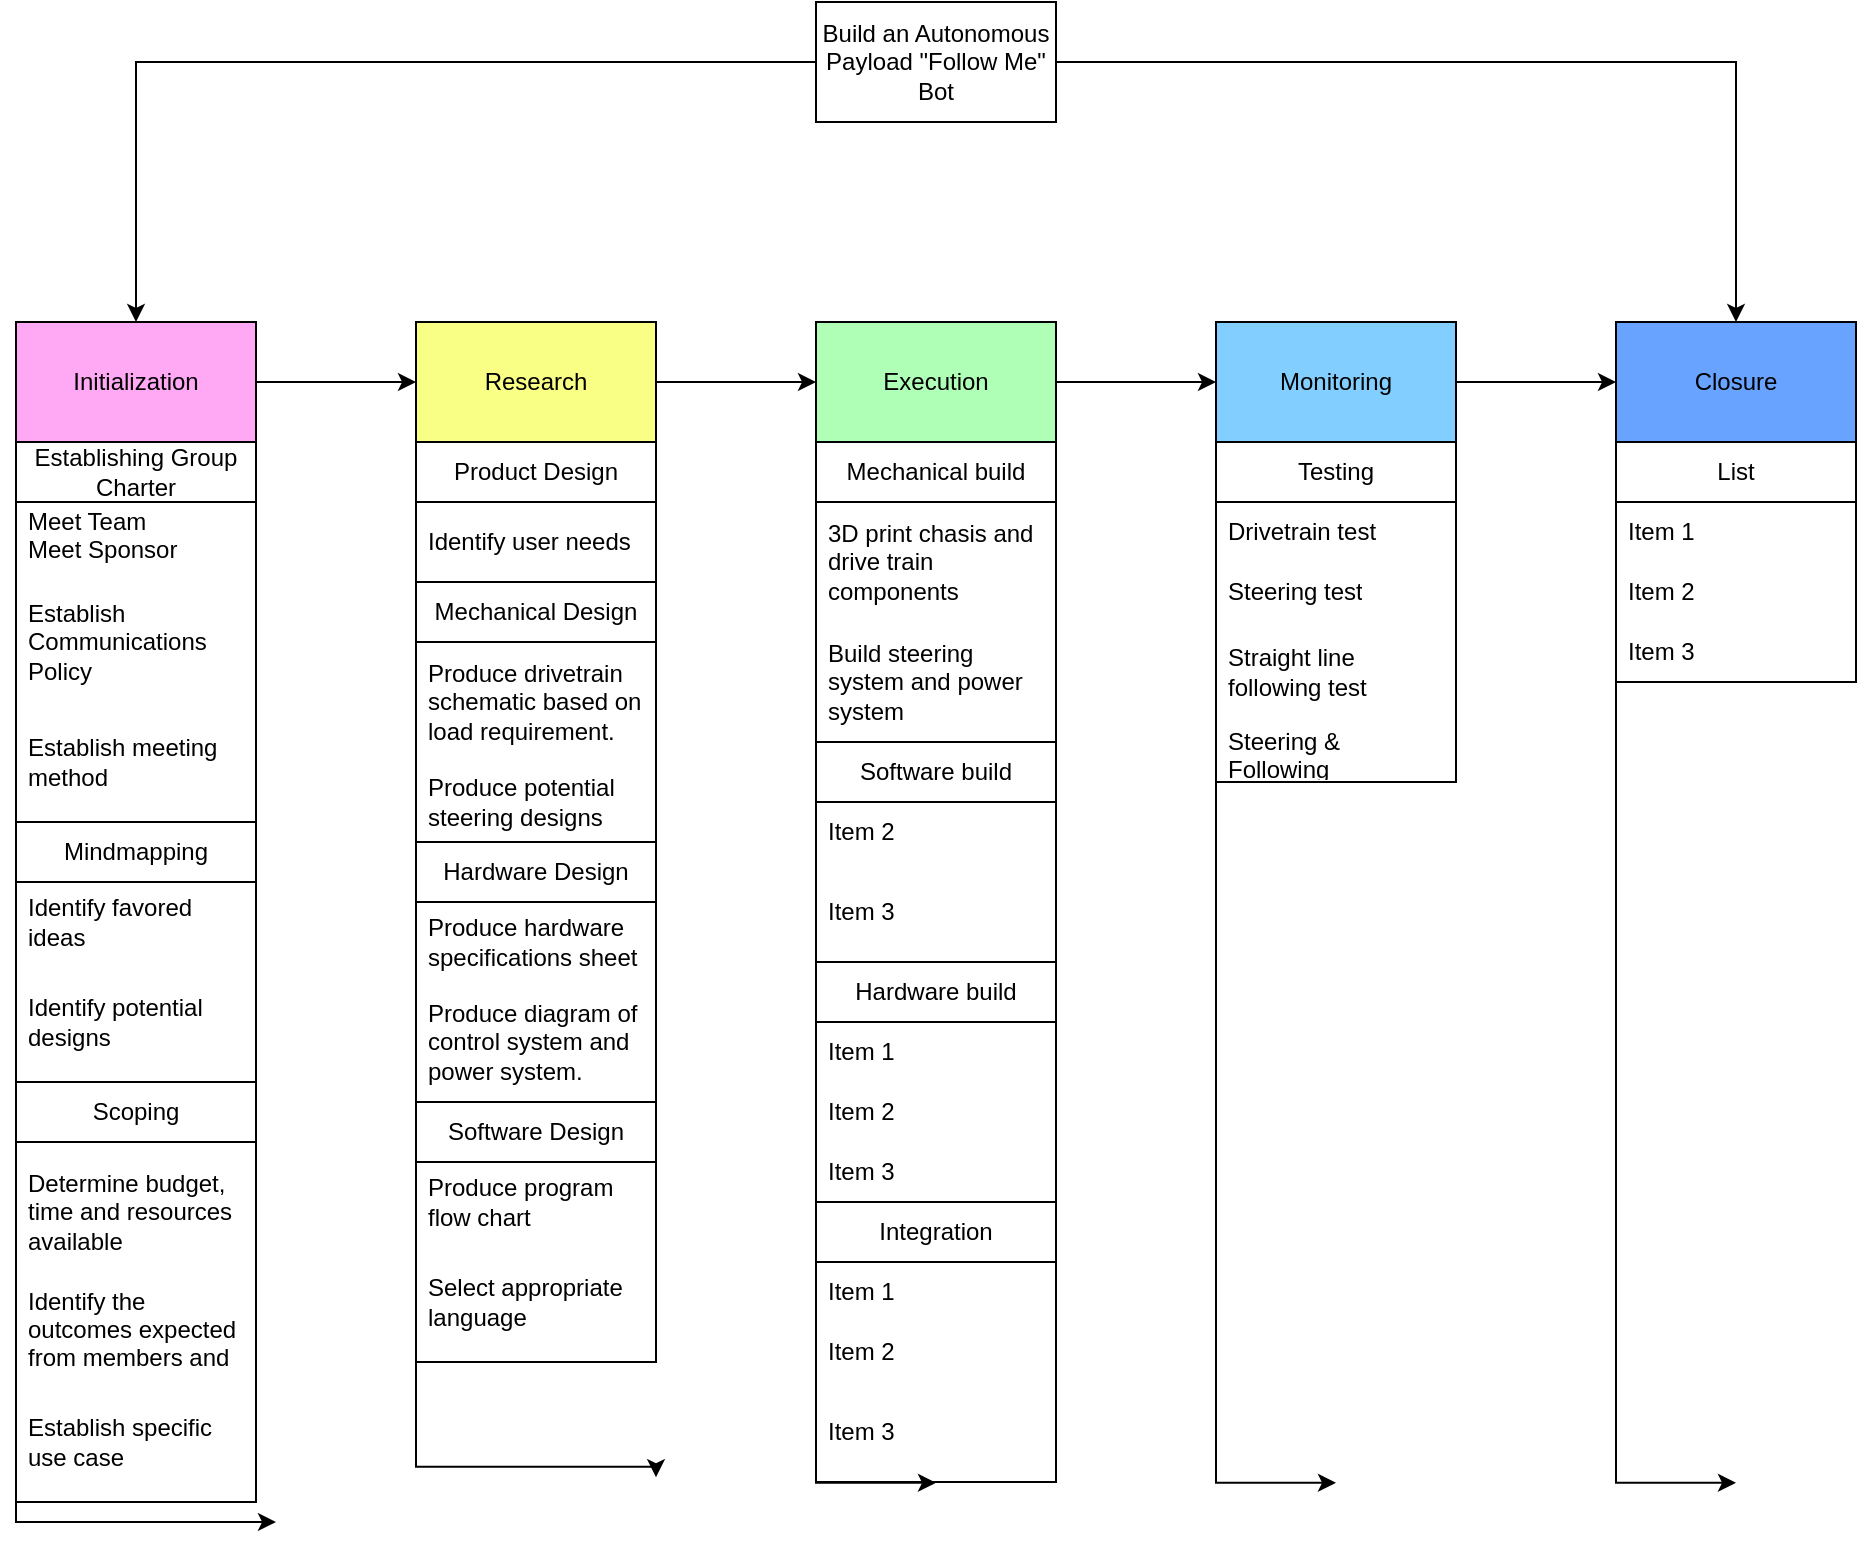 <mxfile version="27.1.1">
  <diagram name="Page-1" id="sMqCAqLALSPTstq_CGC4">
    <mxGraphModel dx="1973" dy="710" grid="1" gridSize="10" guides="1" tooltips="1" connect="1" arrows="1" fold="1" page="1" pageScale="1" pageWidth="850" pageHeight="1100" math="0" shadow="0">
      <root>
        <mxCell id="0" />
        <mxCell id="1" parent="0" />
        <mxCell id="hAxj5La1zIxjFtSovUvo-46" style="edgeStyle=orthogonalEdgeStyle;rounded=0;orthogonalLoop=1;jettySize=auto;html=1;entryX=0.5;entryY=0;entryDx=0;entryDy=0;" parent="1" source="hAxj5La1zIxjFtSovUvo-2" target="hAxj5La1zIxjFtSovUvo-3" edge="1">
          <mxGeometry relative="1" as="geometry" />
        </mxCell>
        <mxCell id="hAxj5La1zIxjFtSovUvo-47" style="edgeStyle=orthogonalEdgeStyle;rounded=0;orthogonalLoop=1;jettySize=auto;html=1;" parent="1" source="hAxj5La1zIxjFtSovUvo-2" target="hAxj5La1zIxjFtSovUvo-10" edge="1">
          <mxGeometry relative="1" as="geometry" />
        </mxCell>
        <mxCell id="hAxj5La1zIxjFtSovUvo-2" value="Build an Autonomous Payload &quot;Follow Me&quot; Bot" style="rounded=0;whiteSpace=wrap;html=1;" parent="1" vertex="1">
          <mxGeometry x="-390" y="90" width="120" height="60" as="geometry" />
        </mxCell>
        <mxCell id="hAxj5La1zIxjFtSovUvo-5" value="" style="edgeStyle=orthogonalEdgeStyle;rounded=0;orthogonalLoop=1;jettySize=auto;html=1;" parent="1" source="hAxj5La1zIxjFtSovUvo-3" target="hAxj5La1zIxjFtSovUvo-4" edge="1">
          <mxGeometry relative="1" as="geometry" />
        </mxCell>
        <mxCell id="hAxj5La1zIxjFtSovUvo-15" style="edgeStyle=orthogonalEdgeStyle;rounded=0;orthogonalLoop=1;jettySize=auto;html=1;" parent="1" source="hAxj5La1zIxjFtSovUvo-3" edge="1">
          <mxGeometry relative="1" as="geometry">
            <mxPoint x="-660" y="850" as="targetPoint" />
            <Array as="points">
              <mxPoint x="-790" y="850" />
              <mxPoint x="-670" y="850" />
            </Array>
          </mxGeometry>
        </mxCell>
        <mxCell id="hAxj5La1zIxjFtSovUvo-3" value="Initialization" style="rounded=0;whiteSpace=wrap;html=1;fillColor=#FFA9F4;" parent="1" vertex="1">
          <mxGeometry x="-790" y="250" width="120" height="60" as="geometry" />
        </mxCell>
        <mxCell id="hAxj5La1zIxjFtSovUvo-7" value="" style="edgeStyle=orthogonalEdgeStyle;rounded=0;orthogonalLoop=1;jettySize=auto;html=1;" parent="1" source="hAxj5La1zIxjFtSovUvo-4" target="hAxj5La1zIxjFtSovUvo-6" edge="1">
          <mxGeometry relative="1" as="geometry" />
        </mxCell>
        <mxCell id="hAxj5La1zIxjFtSovUvo-4" value="Research" style="rounded=0;whiteSpace=wrap;html=1;fillColor=#F9FF84;" parent="1" vertex="1">
          <mxGeometry x="-590" y="250" width="120" height="60" as="geometry" />
        </mxCell>
        <mxCell id="hAxj5La1zIxjFtSovUvo-9" value="" style="edgeStyle=orthogonalEdgeStyle;rounded=0;orthogonalLoop=1;jettySize=auto;html=1;" parent="1" source="hAxj5La1zIxjFtSovUvo-6" target="hAxj5La1zIxjFtSovUvo-8" edge="1">
          <mxGeometry relative="1" as="geometry" />
        </mxCell>
        <mxCell id="hAxj5La1zIxjFtSovUvo-6" value="Execution" style="rounded=0;whiteSpace=wrap;html=1;fillColor=#AFFFB6;" parent="1" vertex="1">
          <mxGeometry x="-390" y="250" width="120" height="60" as="geometry" />
        </mxCell>
        <mxCell id="hAxj5La1zIxjFtSovUvo-11" value="" style="edgeStyle=orthogonalEdgeStyle;rounded=0;orthogonalLoop=1;jettySize=auto;html=1;" parent="1" source="hAxj5La1zIxjFtSovUvo-8" target="hAxj5La1zIxjFtSovUvo-10" edge="1">
          <mxGeometry relative="1" as="geometry" />
        </mxCell>
        <mxCell id="hAxj5La1zIxjFtSovUvo-8" value="Monitoring" style="rounded=0;whiteSpace=wrap;html=1;fillColor=#82CEFF;" parent="1" vertex="1">
          <mxGeometry x="-190" y="250" width="120" height="60" as="geometry" />
        </mxCell>
        <mxCell id="hAxj5La1zIxjFtSovUvo-10" value="Closure" style="rounded=0;whiteSpace=wrap;html=1;fillColor=#68A3FF;strokeColor=#000000;" parent="1" vertex="1">
          <mxGeometry x="10" y="250" width="120" height="60" as="geometry" />
        </mxCell>
        <mxCell id="hAxj5La1zIxjFtSovUvo-16" value="Establishing Group Charter" style="swimlane;fontStyle=0;childLayout=stackLayout;horizontal=1;startSize=30;horizontalStack=0;resizeParent=1;resizeParentMax=0;resizeLast=0;collapsible=1;marginBottom=0;whiteSpace=wrap;html=1;" parent="1" vertex="1">
          <mxGeometry x="-790" y="310" width="120" height="190" as="geometry">
            <mxRectangle x="-790" y="310" width="60" height="30" as="alternateBounds" />
          </mxGeometry>
        </mxCell>
        <mxCell id="hAxj5La1zIxjFtSovUvo-17" value="Meet Team&lt;div&gt;Meet Sponsor&amp;nbsp;&lt;/div&gt;&lt;div&gt;&lt;br&gt;&lt;/div&gt;" style="text;strokeColor=none;fillColor=none;align=left;verticalAlign=middle;spacingLeft=4;spacingRight=4;overflow=hidden;points=[[0,0.5],[1,0.5]];portConstraint=eastwest;rotatable=0;whiteSpace=wrap;html=1;" parent="hAxj5La1zIxjFtSovUvo-16" vertex="1">
          <mxGeometry y="30" width="120" height="40" as="geometry" />
        </mxCell>
        <mxCell id="hAxj5La1zIxjFtSovUvo-49" value="&lt;div&gt;Establish Communications Policy&lt;/div&gt;" style="text;strokeColor=none;fillColor=none;align=left;verticalAlign=middle;spacingLeft=4;spacingRight=4;overflow=hidden;points=[[0,0.5],[1,0.5]];portConstraint=eastwest;rotatable=0;whiteSpace=wrap;html=1;" parent="hAxj5La1zIxjFtSovUvo-16" vertex="1">
          <mxGeometry y="70" width="120" height="60" as="geometry" />
        </mxCell>
        <mxCell id="hAxj5La1zIxjFtSovUvo-51" value="Establish meeting method" style="text;strokeColor=none;fillColor=none;align=left;verticalAlign=middle;spacingLeft=4;spacingRight=4;overflow=hidden;points=[[0,0.5],[1,0.5]];portConstraint=eastwest;rotatable=0;whiteSpace=wrap;html=1;" parent="hAxj5La1zIxjFtSovUvo-16" vertex="1">
          <mxGeometry y="130" width="120" height="60" as="geometry" />
        </mxCell>
        <mxCell id="hAxj5La1zIxjFtSovUvo-22" value="Product Design" style="swimlane;fontStyle=0;childLayout=stackLayout;horizontal=1;startSize=30;horizontalStack=0;resizeParent=1;resizeParentMax=0;resizeLast=0;collapsible=1;marginBottom=0;whiteSpace=wrap;html=1;" parent="1" vertex="1">
          <mxGeometry x="-590" y="310" width="120" height="460" as="geometry">
            <mxRectangle x="-590" y="310" width="120" height="30" as="alternateBounds" />
          </mxGeometry>
        </mxCell>
        <mxCell id="4RKLR0kid2qJZf8hat2o-6" value="Identify user needs" style="text;strokeColor=none;fillColor=none;align=left;verticalAlign=middle;spacingLeft=4;spacingRight=4;overflow=hidden;points=[[0,0.5],[1,0.5]];portConstraint=eastwest;rotatable=0;whiteSpace=wrap;html=1;" parent="hAxj5La1zIxjFtSovUvo-22" vertex="1">
          <mxGeometry y="30" width="120" height="40" as="geometry" />
        </mxCell>
        <mxCell id="hAxj5La1zIxjFtSovUvo-61" value="Mechanical Design" style="swimlane;fontStyle=0;childLayout=stackLayout;horizontal=1;startSize=30;horizontalStack=0;resizeParent=1;resizeParentMax=0;resizeLast=0;collapsible=1;marginBottom=0;whiteSpace=wrap;html=1;" parent="hAxj5La1zIxjFtSovUvo-22" vertex="1">
          <mxGeometry y="70" width="120" height="130" as="geometry">
            <mxRectangle x="-790" y="310" width="60" height="30" as="alternateBounds" />
          </mxGeometry>
        </mxCell>
        <mxCell id="hAxj5La1zIxjFtSovUvo-62" value="Produce drivetrain schematic based on load requirement." style="text;strokeColor=none;fillColor=none;align=left;verticalAlign=middle;spacingLeft=4;spacingRight=4;overflow=hidden;points=[[0,0.5],[1,0.5]];portConstraint=eastwest;rotatable=0;whiteSpace=wrap;html=1;" parent="hAxj5La1zIxjFtSovUvo-61" vertex="1">
          <mxGeometry y="30" width="120" height="60" as="geometry" />
        </mxCell>
        <mxCell id="hAxj5La1zIxjFtSovUvo-63" value="Produce potential steering designs&amp;nbsp;" style="text;strokeColor=none;fillColor=none;align=left;verticalAlign=middle;spacingLeft=4;spacingRight=4;overflow=hidden;points=[[0,0.5],[1,0.5]];portConstraint=eastwest;rotatable=0;whiteSpace=wrap;html=1;" parent="hAxj5La1zIxjFtSovUvo-61" vertex="1">
          <mxGeometry y="90" width="120" height="40" as="geometry" />
        </mxCell>
        <mxCell id="hAxj5La1zIxjFtSovUvo-68" value="Hardware Design" style="swimlane;fontStyle=0;childLayout=stackLayout;horizontal=1;startSize=30;horizontalStack=0;resizeParent=1;resizeParentMax=0;resizeLast=0;collapsible=1;marginBottom=0;whiteSpace=wrap;html=1;" parent="hAxj5La1zIxjFtSovUvo-22" vertex="1">
          <mxGeometry y="200" width="120" height="130" as="geometry">
            <mxRectangle x="-790" y="310" width="60" height="30" as="alternateBounds" />
          </mxGeometry>
        </mxCell>
        <mxCell id="hAxj5La1zIxjFtSovUvo-69" value="Produce hardware specifications sheet" style="text;strokeColor=none;fillColor=none;align=left;verticalAlign=middle;spacingLeft=4;spacingRight=4;overflow=hidden;points=[[0,0.5],[1,0.5]];portConstraint=eastwest;rotatable=0;whiteSpace=wrap;html=1;" parent="hAxj5La1zIxjFtSovUvo-68" vertex="1">
          <mxGeometry y="30" width="120" height="40" as="geometry" />
        </mxCell>
        <mxCell id="hAxj5La1zIxjFtSovUvo-70" value="Produce diagram of control system and power system.&amp;nbsp;" style="text;strokeColor=none;fillColor=none;align=left;verticalAlign=middle;spacingLeft=4;spacingRight=4;overflow=hidden;points=[[0,0.5],[1,0.5]];portConstraint=eastwest;rotatable=0;whiteSpace=wrap;html=1;" parent="hAxj5La1zIxjFtSovUvo-68" vertex="1">
          <mxGeometry y="70" width="120" height="60" as="geometry" />
        </mxCell>
        <mxCell id="hAxj5La1zIxjFtSovUvo-71" value="Software Design" style="swimlane;fontStyle=0;childLayout=stackLayout;horizontal=1;startSize=30;horizontalStack=0;resizeParent=1;resizeParentMax=0;resizeLast=0;collapsible=1;marginBottom=0;whiteSpace=wrap;html=1;" parent="hAxj5La1zIxjFtSovUvo-22" vertex="1">
          <mxGeometry y="330" width="120" height="130" as="geometry">
            <mxRectangle x="-790" y="310" width="60" height="30" as="alternateBounds" />
          </mxGeometry>
        </mxCell>
        <mxCell id="hAxj5La1zIxjFtSovUvo-72" value="Produce program flow chart" style="text;strokeColor=none;fillColor=none;align=left;verticalAlign=middle;spacingLeft=4;spacingRight=4;overflow=hidden;points=[[0,0.5],[1,0.5]];portConstraint=eastwest;rotatable=0;whiteSpace=wrap;html=1;" parent="hAxj5La1zIxjFtSovUvo-71" vertex="1">
          <mxGeometry y="30" width="120" height="40" as="geometry" />
        </mxCell>
        <mxCell id="hAxj5La1zIxjFtSovUvo-73" value="Select appropriate language&amp;nbsp;" style="text;strokeColor=none;fillColor=none;align=left;verticalAlign=middle;spacingLeft=4;spacingRight=4;overflow=hidden;points=[[0,0.5],[1,0.5]];portConstraint=eastwest;rotatable=0;whiteSpace=wrap;html=1;" parent="hAxj5La1zIxjFtSovUvo-71" vertex="1">
          <mxGeometry y="70" width="120" height="60" as="geometry" />
        </mxCell>
        <mxCell id="hAxj5La1zIxjFtSovUvo-26" value="Hardware build" style="swimlane;fontStyle=0;childLayout=stackLayout;horizontal=1;startSize=30;horizontalStack=0;resizeParent=1;resizeParentMax=0;resizeLast=0;collapsible=1;marginBottom=0;whiteSpace=wrap;html=1;" parent="1" vertex="1">
          <mxGeometry x="-390" y="570" width="120" height="120" as="geometry">
            <mxRectangle x="-390" y="550" width="120" height="30" as="alternateBounds" />
          </mxGeometry>
        </mxCell>
        <mxCell id="hAxj5La1zIxjFtSovUvo-27" value="Item 1" style="text;strokeColor=none;fillColor=none;align=left;verticalAlign=middle;spacingLeft=4;spacingRight=4;overflow=hidden;points=[[0,0.5],[1,0.5]];portConstraint=eastwest;rotatable=0;whiteSpace=wrap;html=1;" parent="hAxj5La1zIxjFtSovUvo-26" vertex="1">
          <mxGeometry y="30" width="120" height="30" as="geometry" />
        </mxCell>
        <mxCell id="hAxj5La1zIxjFtSovUvo-28" value="Item 2" style="text;strokeColor=none;fillColor=none;align=left;verticalAlign=middle;spacingLeft=4;spacingRight=4;overflow=hidden;points=[[0,0.5],[1,0.5]];portConstraint=eastwest;rotatable=0;whiteSpace=wrap;html=1;" parent="hAxj5La1zIxjFtSovUvo-26" vertex="1">
          <mxGeometry y="60" width="120" height="30" as="geometry" />
        </mxCell>
        <mxCell id="hAxj5La1zIxjFtSovUvo-29" value="Item 3" style="text;strokeColor=none;fillColor=none;align=left;verticalAlign=middle;spacingLeft=4;spacingRight=4;overflow=hidden;points=[[0,0.5],[1,0.5]];portConstraint=eastwest;rotatable=0;whiteSpace=wrap;html=1;" parent="hAxj5La1zIxjFtSovUvo-26" vertex="1">
          <mxGeometry y="90" width="120" height="30" as="geometry" />
        </mxCell>
        <mxCell id="hAxj5La1zIxjFtSovUvo-34" style="edgeStyle=orthogonalEdgeStyle;rounded=0;orthogonalLoop=1;jettySize=auto;html=1;fontStyle=0" parent="1" edge="1">
          <mxGeometry relative="1" as="geometry">
            <mxPoint x="-470" y="827.6" as="targetPoint" />
            <mxPoint x="-590" y="302.4" as="sourcePoint" />
            <Array as="points">
              <mxPoint x="-590" y="822.4" />
            </Array>
          </mxGeometry>
        </mxCell>
        <mxCell id="hAxj5La1zIxjFtSovUvo-35" style="edgeStyle=orthogonalEdgeStyle;rounded=0;orthogonalLoop=1;jettySize=auto;html=1;" parent="1" edge="1">
          <mxGeometry relative="1" as="geometry">
            <mxPoint x="-330" y="830.381" as="targetPoint" />
            <mxPoint x="-390" y="310" as="sourcePoint" />
            <Array as="points">
              <mxPoint x="-390" y="830" />
            </Array>
          </mxGeometry>
        </mxCell>
        <mxCell id="hAxj5La1zIxjFtSovUvo-36" style="edgeStyle=orthogonalEdgeStyle;rounded=0;orthogonalLoop=1;jettySize=auto;html=1;" parent="1" edge="1">
          <mxGeometry relative="1" as="geometry">
            <mxPoint x="-130" y="830.381" as="targetPoint" />
            <mxPoint x="-190" y="310" as="sourcePoint" />
            <Array as="points">
              <mxPoint x="-190" y="830" />
            </Array>
          </mxGeometry>
        </mxCell>
        <mxCell id="hAxj5La1zIxjFtSovUvo-37" style="edgeStyle=orthogonalEdgeStyle;rounded=0;orthogonalLoop=1;jettySize=auto;html=1;" parent="1" edge="1">
          <mxGeometry relative="1" as="geometry">
            <mxPoint x="70" y="830.381" as="targetPoint" />
            <mxPoint x="10" y="310" as="sourcePoint" />
            <Array as="points">
              <mxPoint x="10" y="830" />
            </Array>
          </mxGeometry>
        </mxCell>
        <mxCell id="hAxj5La1zIxjFtSovUvo-38" value="Testing" style="swimlane;fontStyle=0;childLayout=stackLayout;horizontal=1;startSize=30;horizontalStack=0;resizeParent=1;resizeParentMax=0;resizeLast=0;collapsible=1;marginBottom=0;whiteSpace=wrap;html=1;" parent="1" vertex="1">
          <mxGeometry x="-190" y="310" width="120" height="170" as="geometry">
            <mxRectangle x="-190" y="310" width="80" height="30" as="alternateBounds" />
          </mxGeometry>
        </mxCell>
        <mxCell id="hAxj5La1zIxjFtSovUvo-39" value="Drivetrain test" style="text;strokeColor=none;fillColor=none;align=left;verticalAlign=middle;spacingLeft=4;spacingRight=4;overflow=hidden;points=[[0,0.5],[1,0.5]];portConstraint=eastwest;rotatable=0;whiteSpace=wrap;html=1;" parent="hAxj5La1zIxjFtSovUvo-38" vertex="1">
          <mxGeometry y="30" width="120" height="30" as="geometry" />
        </mxCell>
        <mxCell id="hAxj5La1zIxjFtSovUvo-40" value="Steering test" style="text;strokeColor=none;fillColor=none;align=left;verticalAlign=middle;spacingLeft=4;spacingRight=4;overflow=hidden;points=[[0,0.5],[1,0.5]];portConstraint=eastwest;rotatable=0;whiteSpace=wrap;html=1;" parent="hAxj5La1zIxjFtSovUvo-38" vertex="1">
          <mxGeometry y="60" width="120" height="30" as="geometry" />
        </mxCell>
        <mxCell id="hAxj5La1zIxjFtSovUvo-41" value="Straight line following test" style="text;strokeColor=none;fillColor=none;align=left;verticalAlign=middle;spacingLeft=4;spacingRight=4;overflow=hidden;points=[[0,0.5],[1,0.5]];portConstraint=eastwest;rotatable=0;whiteSpace=wrap;html=1;" parent="hAxj5La1zIxjFtSovUvo-38" vertex="1">
          <mxGeometry y="90" width="120" height="50" as="geometry" />
        </mxCell>
        <mxCell id="4RKLR0kid2qJZf8hat2o-1" value="Steering &amp;amp; Following" style="text;strokeColor=none;fillColor=none;align=left;verticalAlign=middle;spacingLeft=4;spacingRight=4;overflow=hidden;points=[[0,0.5],[1,0.5]];portConstraint=eastwest;rotatable=0;whiteSpace=wrap;html=1;" parent="hAxj5La1zIxjFtSovUvo-38" vertex="1">
          <mxGeometry y="140" width="120" height="30" as="geometry" />
        </mxCell>
        <mxCell id="hAxj5La1zIxjFtSovUvo-42" value="List" style="swimlane;fontStyle=0;childLayout=stackLayout;horizontal=1;startSize=30;horizontalStack=0;resizeParent=1;resizeParentMax=0;resizeLast=0;collapsible=1;marginBottom=0;whiteSpace=wrap;html=1;" parent="1" vertex="1">
          <mxGeometry x="10" y="310" width="120" height="120" as="geometry" />
        </mxCell>
        <mxCell id="hAxj5La1zIxjFtSovUvo-43" value="Item 1" style="text;strokeColor=none;fillColor=none;align=left;verticalAlign=middle;spacingLeft=4;spacingRight=4;overflow=hidden;points=[[0,0.5],[1,0.5]];portConstraint=eastwest;rotatable=0;whiteSpace=wrap;html=1;" parent="hAxj5La1zIxjFtSovUvo-42" vertex="1">
          <mxGeometry y="30" width="120" height="30" as="geometry" />
        </mxCell>
        <mxCell id="hAxj5La1zIxjFtSovUvo-44" value="Item 2" style="text;strokeColor=none;fillColor=none;align=left;verticalAlign=middle;spacingLeft=4;spacingRight=4;overflow=hidden;points=[[0,0.5],[1,0.5]];portConstraint=eastwest;rotatable=0;whiteSpace=wrap;html=1;" parent="hAxj5La1zIxjFtSovUvo-42" vertex="1">
          <mxGeometry y="60" width="120" height="30" as="geometry" />
        </mxCell>
        <mxCell id="hAxj5La1zIxjFtSovUvo-45" value="Item 3" style="text;strokeColor=none;fillColor=none;align=left;verticalAlign=middle;spacingLeft=4;spacingRight=4;overflow=hidden;points=[[0,0.5],[1,0.5]];portConstraint=eastwest;rotatable=0;whiteSpace=wrap;html=1;" parent="hAxj5La1zIxjFtSovUvo-42" vertex="1">
          <mxGeometry y="90" width="120" height="30" as="geometry" />
        </mxCell>
        <mxCell id="hAxj5La1zIxjFtSovUvo-57" value="Mindmapping" style="swimlane;fontStyle=0;childLayout=stackLayout;horizontal=1;startSize=30;horizontalStack=0;resizeParent=1;resizeParentMax=0;resizeLast=0;collapsible=1;marginBottom=0;whiteSpace=wrap;html=1;" parent="1" vertex="1">
          <mxGeometry x="-790" y="500" width="120" height="130" as="geometry">
            <mxRectangle x="-790" y="310" width="60" height="30" as="alternateBounds" />
          </mxGeometry>
        </mxCell>
        <mxCell id="hAxj5La1zIxjFtSovUvo-58" value="&lt;div&gt;Identify favored ideas&lt;/div&gt;" style="text;strokeColor=none;fillColor=none;align=left;verticalAlign=middle;spacingLeft=4;spacingRight=4;overflow=hidden;points=[[0,0.5],[1,0.5]];portConstraint=eastwest;rotatable=0;whiteSpace=wrap;html=1;" parent="hAxj5La1zIxjFtSovUvo-57" vertex="1">
          <mxGeometry y="30" width="120" height="40" as="geometry" />
        </mxCell>
        <mxCell id="hAxj5La1zIxjFtSovUvo-59" value="Identify potential designs&amp;nbsp;" style="text;strokeColor=none;fillColor=none;align=left;verticalAlign=middle;spacingLeft=4;spacingRight=4;overflow=hidden;points=[[0,0.5],[1,0.5]];portConstraint=eastwest;rotatable=0;whiteSpace=wrap;html=1;" parent="hAxj5La1zIxjFtSovUvo-57" vertex="1">
          <mxGeometry y="70" width="120" height="60" as="geometry" />
        </mxCell>
        <mxCell id="hAxj5La1zIxjFtSovUvo-65" value="Scoping" style="swimlane;fontStyle=0;childLayout=stackLayout;horizontal=1;startSize=30;horizontalStack=0;resizeParent=1;resizeParentMax=0;resizeLast=0;collapsible=1;marginBottom=0;whiteSpace=wrap;html=1;" parent="1" vertex="1">
          <mxGeometry x="-790" y="630" width="120" height="210" as="geometry">
            <mxRectangle x="-790" y="310" width="60" height="30" as="alternateBounds" />
          </mxGeometry>
        </mxCell>
        <mxCell id="hAxj5La1zIxjFtSovUvo-66" value="&lt;div&gt;Determine budget, time and resources available&lt;/div&gt;" style="text;strokeColor=none;fillColor=none;align=left;verticalAlign=middle;spacingLeft=4;spacingRight=4;overflow=hidden;points=[[0,0.5],[1,0.5]];portConstraint=eastwest;rotatable=0;whiteSpace=wrap;html=1;" parent="hAxj5La1zIxjFtSovUvo-65" vertex="1">
          <mxGeometry y="30" width="120" height="70" as="geometry" />
        </mxCell>
        <mxCell id="hAxj5La1zIxjFtSovUvo-67" value="Identify the outcomes expected from members and sponsor" style="text;strokeColor=none;fillColor=none;align=left;verticalAlign=middle;spacingLeft=4;spacingRight=4;overflow=hidden;points=[[0,0.5],[1,0.5]];portConstraint=eastwest;rotatable=0;whiteSpace=wrap;html=1;" parent="hAxj5La1zIxjFtSovUvo-65" vertex="1">
          <mxGeometry y="100" width="120" height="50" as="geometry" />
        </mxCell>
        <mxCell id="hAxj5La1zIxjFtSovUvo-77" value="Establish specific use case" style="text;strokeColor=none;fillColor=none;align=left;verticalAlign=middle;spacingLeft=4;spacingRight=4;overflow=hidden;points=[[0,0.5],[1,0.5]];portConstraint=eastwest;rotatable=0;whiteSpace=wrap;html=1;" parent="hAxj5La1zIxjFtSovUvo-65" vertex="1">
          <mxGeometry y="150" width="120" height="60" as="geometry" />
        </mxCell>
        <mxCell id="hAxj5La1zIxjFtSovUvo-78" value="Software build" style="swimlane;fontStyle=0;childLayout=stackLayout;horizontal=1;startSize=30;horizontalStack=0;resizeParent=1;resizeParentMax=0;resizeLast=0;collapsible=1;marginBottom=0;whiteSpace=wrap;html=1;" parent="1" vertex="1">
          <mxGeometry x="-390" y="460" width="120" height="110" as="geometry">
            <mxRectangle x="-390" y="430" width="120" height="30" as="alternateBounds" />
          </mxGeometry>
        </mxCell>
        <mxCell id="hAxj5La1zIxjFtSovUvo-80" value="Item 2" style="text;strokeColor=none;fillColor=none;align=left;verticalAlign=middle;spacingLeft=4;spacingRight=4;overflow=hidden;points=[[0,0.5],[1,0.5]];portConstraint=eastwest;rotatable=0;whiteSpace=wrap;html=1;" parent="hAxj5La1zIxjFtSovUvo-78" vertex="1">
          <mxGeometry y="30" width="120" height="30" as="geometry" />
        </mxCell>
        <mxCell id="hAxj5La1zIxjFtSovUvo-81" value="Item 3" style="text;strokeColor=none;fillColor=none;align=left;verticalAlign=middle;spacingLeft=4;spacingRight=4;overflow=hidden;points=[[0,0.5],[1,0.5]];portConstraint=eastwest;rotatable=0;whiteSpace=wrap;html=1;" parent="hAxj5La1zIxjFtSovUvo-78" vertex="1">
          <mxGeometry y="60" width="120" height="50" as="geometry" />
        </mxCell>
        <mxCell id="hAxj5La1zIxjFtSovUvo-82" value="Mechanical build" style="swimlane;fontStyle=0;childLayout=stackLayout;horizontal=1;startSize=30;horizontalStack=0;resizeParent=1;resizeParentMax=0;resizeLast=0;collapsible=1;marginBottom=0;whiteSpace=wrap;html=1;" parent="1" vertex="1">
          <mxGeometry x="-390" y="310" width="120" height="150" as="geometry">
            <mxRectangle x="-390" y="310" width="130" height="30" as="alternateBounds" />
          </mxGeometry>
        </mxCell>
        <mxCell id="hAxj5La1zIxjFtSovUvo-83" value="3D print chasis and drive train components" style="text;strokeColor=none;fillColor=none;align=left;verticalAlign=middle;spacingLeft=4;spacingRight=4;overflow=hidden;points=[[0,0.5],[1,0.5]];portConstraint=eastwest;rotatable=0;whiteSpace=wrap;html=1;" parent="hAxj5La1zIxjFtSovUvo-82" vertex="1">
          <mxGeometry y="30" width="120" height="60" as="geometry" />
        </mxCell>
        <mxCell id="hAxj5La1zIxjFtSovUvo-84" value="Build steering system and power system&amp;nbsp;" style="text;strokeColor=none;fillColor=none;align=left;verticalAlign=middle;spacingLeft=4;spacingRight=4;overflow=hidden;points=[[0,0.5],[1,0.5]];portConstraint=eastwest;rotatable=0;whiteSpace=wrap;html=1;" parent="hAxj5La1zIxjFtSovUvo-82" vertex="1">
          <mxGeometry y="90" width="120" height="60" as="geometry" />
        </mxCell>
        <mxCell id="4RKLR0kid2qJZf8hat2o-7" value="Integration" style="swimlane;fontStyle=0;childLayout=stackLayout;horizontal=1;startSize=30;horizontalStack=0;resizeParent=1;resizeParentMax=0;resizeLast=0;collapsible=1;marginBottom=0;whiteSpace=wrap;html=1;" parent="1" vertex="1">
          <mxGeometry x="-390" y="690" width="120" height="140" as="geometry">
            <mxRectangle x="-390" y="310" width="130" height="30" as="alternateBounds" />
          </mxGeometry>
        </mxCell>
        <mxCell id="4RKLR0kid2qJZf8hat2o-8" value="Item 1" style="text;strokeColor=none;fillColor=none;align=left;verticalAlign=middle;spacingLeft=4;spacingRight=4;overflow=hidden;points=[[0,0.5],[1,0.5]];portConstraint=eastwest;rotatable=0;whiteSpace=wrap;html=1;" parent="4RKLR0kid2qJZf8hat2o-7" vertex="1">
          <mxGeometry y="30" width="120" height="30" as="geometry" />
        </mxCell>
        <mxCell id="4RKLR0kid2qJZf8hat2o-9" value="Item 2" style="text;strokeColor=none;fillColor=none;align=left;verticalAlign=middle;spacingLeft=4;spacingRight=4;overflow=hidden;points=[[0,0.5],[1,0.5]];portConstraint=eastwest;rotatable=0;whiteSpace=wrap;html=1;" parent="4RKLR0kid2qJZf8hat2o-7" vertex="1">
          <mxGeometry y="60" width="120" height="30" as="geometry" />
        </mxCell>
        <mxCell id="4RKLR0kid2qJZf8hat2o-10" value="Item 3" style="text;strokeColor=none;fillColor=none;align=left;verticalAlign=middle;spacingLeft=4;spacingRight=4;overflow=hidden;points=[[0,0.5],[1,0.5]];portConstraint=eastwest;rotatable=0;whiteSpace=wrap;html=1;" parent="4RKLR0kid2qJZf8hat2o-7" vertex="1">
          <mxGeometry y="90" width="120" height="50" as="geometry" />
        </mxCell>
      </root>
    </mxGraphModel>
  </diagram>
</mxfile>
